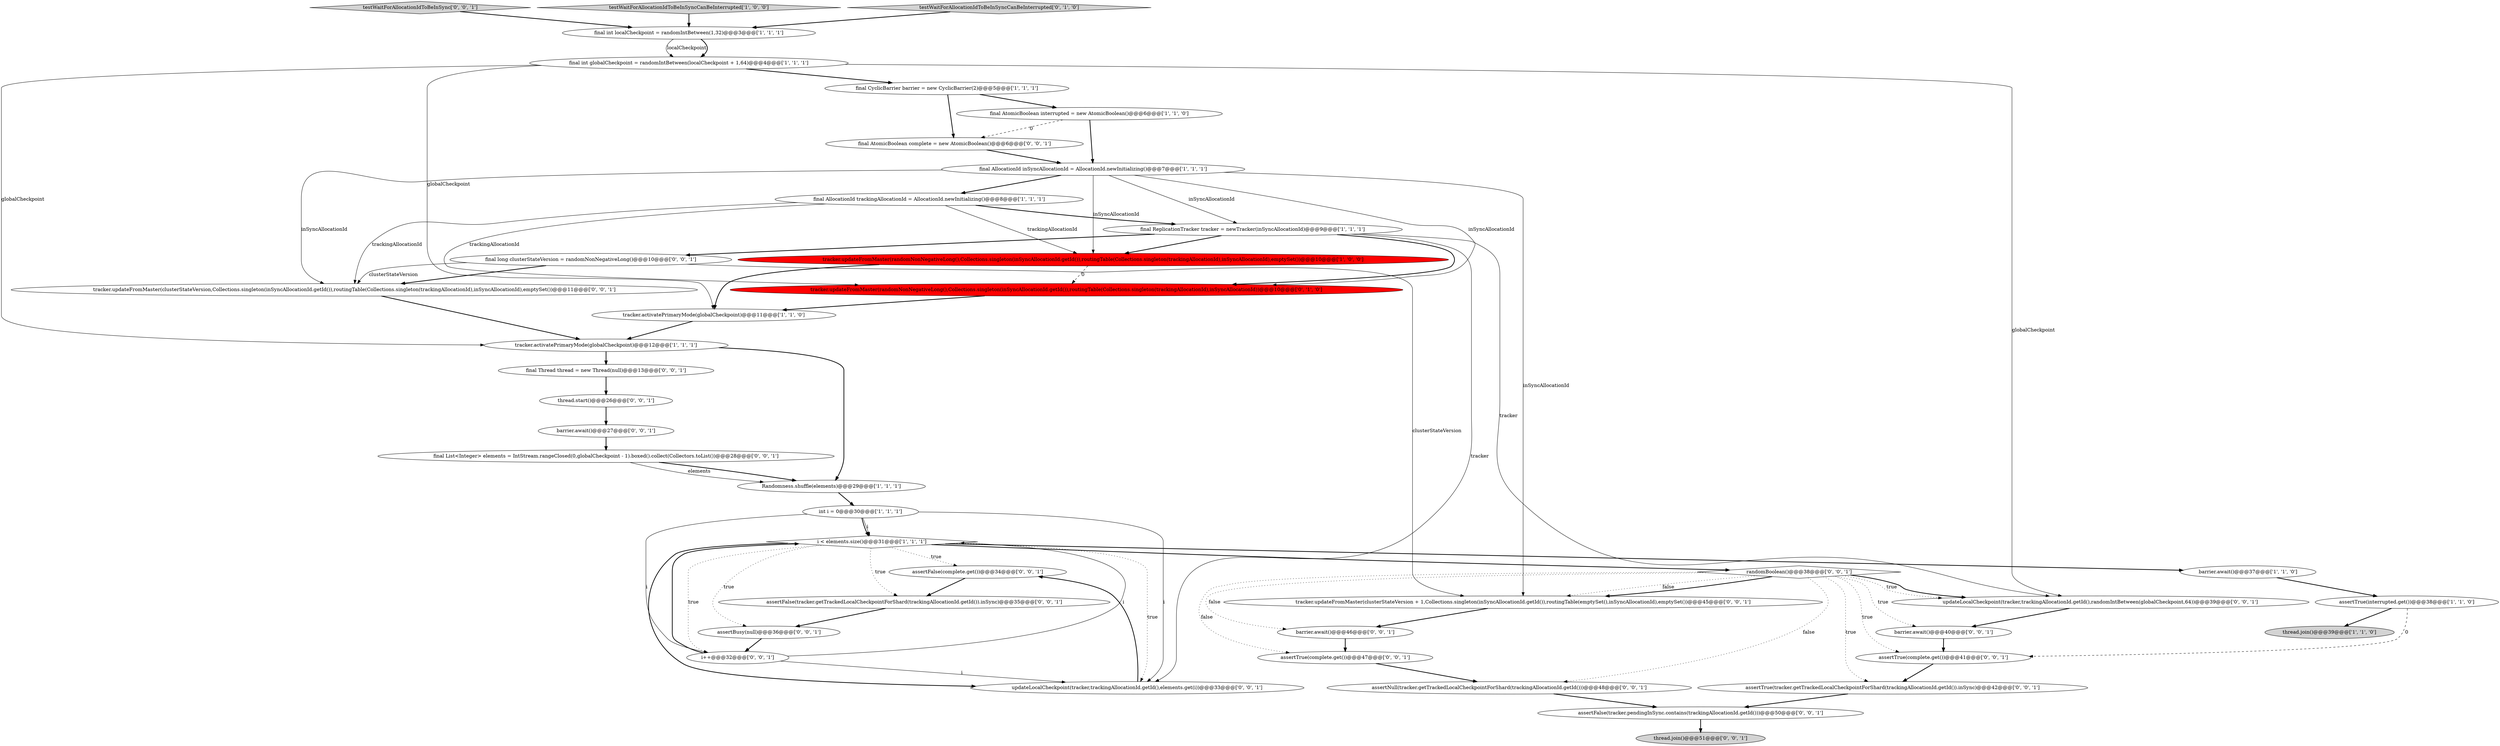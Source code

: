 digraph {
20 [style = filled, label = "thread.start()@@@26@@@['0', '0', '1']", fillcolor = white, shape = ellipse image = "AAA0AAABBB3BBB"];
26 [style = filled, label = "assertFalse(tracker.pendingInSync.contains(trackingAllocationId.getId()))@@@50@@@['0', '0', '1']", fillcolor = white, shape = ellipse image = "AAA0AAABBB3BBB"];
15 [style = filled, label = "final ReplicationTracker tracker = newTracker(inSyncAllocationId)@@@9@@@['1', '1', '1']", fillcolor = white, shape = ellipse image = "AAA0AAABBB1BBB"];
14 [style = filled, label = "assertTrue(interrupted.get())@@@38@@@['1', '1', '0']", fillcolor = white, shape = ellipse image = "AAA0AAABBB1BBB"];
30 [style = filled, label = "randomBoolean()@@@38@@@['0', '0', '1']", fillcolor = white, shape = diamond image = "AAA0AAABBB3BBB"];
36 [style = filled, label = "testWaitForAllocationIdToBeInSync['0', '0', '1']", fillcolor = lightgray, shape = diamond image = "AAA0AAABBB3BBB"];
7 [style = filled, label = "final AtomicBoolean interrupted = new AtomicBoolean()@@@6@@@['1', '1', '0']", fillcolor = white, shape = ellipse image = "AAA0AAABBB1BBB"];
37 [style = filled, label = "assertFalse(complete.get())@@@34@@@['0', '0', '1']", fillcolor = white, shape = ellipse image = "AAA0AAABBB3BBB"];
8 [style = filled, label = "Randomness.shuffle(elements)@@@29@@@['1', '1', '1']", fillcolor = white, shape = ellipse image = "AAA0AAABBB1BBB"];
3 [style = filled, label = "i < elements.size()@@@31@@@['1', '1', '1']", fillcolor = white, shape = diamond image = "AAA0AAABBB1BBB"];
19 [style = filled, label = "updateLocalCheckpoint(tracker,trackingAllocationId.getId(),randomIntBetween(globalCheckpoint,64))@@@39@@@['0', '0', '1']", fillcolor = white, shape = ellipse image = "AAA0AAABBB3BBB"];
24 [style = filled, label = "assertTrue(tracker.getTrackedLocalCheckpointForShard(trackingAllocationId.getId()).inSync)@@@42@@@['0', '0', '1']", fillcolor = white, shape = ellipse image = "AAA0AAABBB3BBB"];
34 [style = filled, label = "final Thread thread = new Thread(null)@@@13@@@['0', '0', '1']", fillcolor = white, shape = ellipse image = "AAA0AAABBB3BBB"];
13 [style = filled, label = "tracker.activatePrimaryMode(globalCheckpoint)@@@12@@@['1', '1', '1']", fillcolor = white, shape = ellipse image = "AAA0AAABBB1BBB"];
1 [style = filled, label = "barrier.await()@@@37@@@['1', '1', '0']", fillcolor = white, shape = ellipse image = "AAA0AAABBB1BBB"];
0 [style = filled, label = "tracker.updateFromMaster(randomNonNegativeLong(),Collections.singleton(inSyncAllocationId.getId()),routingTable(Collections.singleton(trackingAllocationId),inSyncAllocationId),emptySet())@@@10@@@['1', '0', '0']", fillcolor = red, shape = ellipse image = "AAA1AAABBB1BBB"];
4 [style = filled, label = "final int globalCheckpoint = randomIntBetween(localCheckpoint + 1,64)@@@4@@@['1', '1', '1']", fillcolor = white, shape = ellipse image = "AAA0AAABBB1BBB"];
42 [style = filled, label = "assertFalse(tracker.getTrackedLocalCheckpointForShard(trackingAllocationId.getId()).inSync)@@@35@@@['0', '0', '1']", fillcolor = white, shape = ellipse image = "AAA0AAABBB3BBB"];
9 [style = filled, label = "testWaitForAllocationIdToBeInSyncCanBeInterrupted['1', '0', '0']", fillcolor = lightgray, shape = diamond image = "AAA0AAABBB1BBB"];
32 [style = filled, label = "updateLocalCheckpoint(tracker,trackingAllocationId.getId(),elements.get(i))@@@33@@@['0', '0', '1']", fillcolor = white, shape = ellipse image = "AAA0AAABBB3BBB"];
41 [style = filled, label = "tracker.updateFromMaster(clusterStateVersion + 1,Collections.singleton(inSyncAllocationId.getId()),routingTable(emptySet(),inSyncAllocationId),emptySet())@@@45@@@['0', '0', '1']", fillcolor = white, shape = ellipse image = "AAA0AAABBB3BBB"];
22 [style = filled, label = "final List<Integer> elements = IntStream.rangeClosed(0,globalCheckpoint - 1).boxed().collect(Collectors.toList())@@@28@@@['0', '0', '1']", fillcolor = white, shape = ellipse image = "AAA0AAABBB3BBB"];
27 [style = filled, label = "tracker.updateFromMaster(clusterStateVersion,Collections.singleton(inSyncAllocationId.getId()),routingTable(Collections.singleton(trackingAllocationId),inSyncAllocationId),emptySet())@@@11@@@['0', '0', '1']", fillcolor = white, shape = ellipse image = "AAA0AAABBB3BBB"];
40 [style = filled, label = "assertNull(tracker.getTrackedLocalCheckpointForShard(trackingAllocationId.getId()))@@@48@@@['0', '0', '1']", fillcolor = white, shape = ellipse image = "AAA0AAABBB3BBB"];
38 [style = filled, label = "assertBusy(null)@@@36@@@['0', '0', '1']", fillcolor = white, shape = ellipse image = "AAA0AAABBB3BBB"];
5 [style = filled, label = "int i = 0@@@30@@@['1', '1', '1']", fillcolor = white, shape = ellipse image = "AAA0AAABBB1BBB"];
18 [style = filled, label = "tracker.updateFromMaster(randomNonNegativeLong(),Collections.singleton(inSyncAllocationId.getId()),routingTable(Collections.singleton(trackingAllocationId),inSyncAllocationId))@@@10@@@['0', '1', '0']", fillcolor = red, shape = ellipse image = "AAA1AAABBB2BBB"];
28 [style = filled, label = "barrier.await()@@@46@@@['0', '0', '1']", fillcolor = white, shape = ellipse image = "AAA0AAABBB3BBB"];
29 [style = filled, label = "final AtomicBoolean complete = new AtomicBoolean()@@@6@@@['0', '0', '1']", fillcolor = white, shape = ellipse image = "AAA0AAABBB3BBB"];
25 [style = filled, label = "thread.join()@@@51@@@['0', '0', '1']", fillcolor = lightgray, shape = ellipse image = "AAA0AAABBB3BBB"];
16 [style = filled, label = "final CyclicBarrier barrier = new CyclicBarrier(2)@@@5@@@['1', '1', '1']", fillcolor = white, shape = ellipse image = "AAA0AAABBB1BBB"];
31 [style = filled, label = "barrier.await()@@@40@@@['0', '0', '1']", fillcolor = white, shape = ellipse image = "AAA0AAABBB3BBB"];
6 [style = filled, label = "thread.join()@@@39@@@['1', '1', '0']", fillcolor = lightgray, shape = ellipse image = "AAA0AAABBB1BBB"];
17 [style = filled, label = "testWaitForAllocationIdToBeInSyncCanBeInterrupted['0', '1', '0']", fillcolor = lightgray, shape = diamond image = "AAA0AAABBB2BBB"];
33 [style = filled, label = "assertTrue(complete.get())@@@47@@@['0', '0', '1']", fillcolor = white, shape = ellipse image = "AAA0AAABBB3BBB"];
39 [style = filled, label = "final long clusterStateVersion = randomNonNegativeLong()@@@10@@@['0', '0', '1']", fillcolor = white, shape = ellipse image = "AAA0AAABBB3BBB"];
10 [style = filled, label = "final AllocationId inSyncAllocationId = AllocationId.newInitializing()@@@7@@@['1', '1', '1']", fillcolor = white, shape = ellipse image = "AAA0AAABBB1BBB"];
11 [style = filled, label = "final AllocationId trackingAllocationId = AllocationId.newInitializing()@@@8@@@['1', '1', '1']", fillcolor = white, shape = ellipse image = "AAA0AAABBB1BBB"];
12 [style = filled, label = "final int localCheckpoint = randomIntBetween(1,32)@@@3@@@['1', '1', '1']", fillcolor = white, shape = ellipse image = "AAA0AAABBB1BBB"];
35 [style = filled, label = "barrier.await()@@@27@@@['0', '0', '1']", fillcolor = white, shape = ellipse image = "AAA0AAABBB3BBB"];
23 [style = filled, label = "assertTrue(complete.get())@@@41@@@['0', '0', '1']", fillcolor = white, shape = ellipse image = "AAA0AAABBB3BBB"];
21 [style = filled, label = "i++@@@32@@@['0', '0', '1']", fillcolor = white, shape = ellipse image = "AAA0AAABBB3BBB"];
2 [style = filled, label = "tracker.activatePrimaryMode(globalCheckpoint)@@@11@@@['1', '1', '0']", fillcolor = white, shape = ellipse image = "AAA0AAABBB1BBB"];
5->3 [style = bold, label=""];
27->13 [style = bold, label=""];
32->37 [style = bold, label=""];
34->20 [style = bold, label=""];
10->15 [style = solid, label="inSyncAllocationId"];
11->18 [style = solid, label="trackingAllocationId"];
16->7 [style = bold, label=""];
36->12 [style = bold, label=""];
41->28 [style = bold, label=""];
22->8 [style = bold, label=""];
15->0 [style = bold, label=""];
40->26 [style = bold, label=""];
10->41 [style = solid, label="inSyncAllocationId"];
30->33 [style = dotted, label="false"];
3->30 [style = bold, label=""];
4->16 [style = bold, label=""];
21->3 [style = bold, label=""];
3->42 [style = dotted, label="true"];
10->11 [style = bold, label=""];
13->34 [style = bold, label=""];
30->41 [style = bold, label=""];
5->3 [style = solid, label="i"];
39->41 [style = solid, label="clusterStateVersion"];
16->29 [style = bold, label=""];
4->19 [style = solid, label="globalCheckpoint"];
30->19 [style = dotted, label="true"];
39->27 [style = solid, label="clusterStateVersion"];
30->19 [style = bold, label=""];
30->28 [style = dotted, label="false"];
30->23 [style = dotted, label="true"];
22->8 [style = solid, label="elements"];
14->6 [style = bold, label=""];
30->41 [style = dotted, label="false"];
42->38 [style = bold, label=""];
21->32 [style = solid, label="i"];
3->1 [style = bold, label=""];
3->37 [style = dotted, label="true"];
10->0 [style = solid, label="inSyncAllocationId"];
15->32 [style = solid, label="tracker"];
24->26 [style = bold, label=""];
17->12 [style = bold, label=""];
14->23 [style = dashed, label="0"];
3->21 [style = dotted, label="true"];
3->38 [style = dotted, label="true"];
30->40 [style = dotted, label="false"];
11->0 [style = solid, label="trackingAllocationId"];
29->10 [style = bold, label=""];
9->12 [style = bold, label=""];
12->4 [style = solid, label="localCheckpoint"];
37->42 [style = bold, label=""];
30->31 [style = dotted, label="true"];
31->23 [style = bold, label=""];
3->32 [style = dotted, label="true"];
30->24 [style = dotted, label="true"];
11->27 [style = solid, label="trackingAllocationId"];
10->18 [style = solid, label="inSyncAllocationId"];
7->10 [style = bold, label=""];
19->31 [style = bold, label=""];
35->22 [style = bold, label=""];
26->25 [style = bold, label=""];
0->2 [style = bold, label=""];
4->2 [style = solid, label="globalCheckpoint"];
5->21 [style = solid, label="i"];
18->2 [style = bold, label=""];
39->27 [style = bold, label=""];
5->32 [style = solid, label="i"];
15->18 [style = bold, label=""];
11->15 [style = bold, label=""];
2->13 [style = bold, label=""];
23->24 [style = bold, label=""];
33->40 [style = bold, label=""];
15->19 [style = solid, label="tracker"];
8->5 [style = bold, label=""];
12->4 [style = bold, label=""];
28->33 [style = bold, label=""];
10->27 [style = solid, label="inSyncAllocationId"];
15->39 [style = bold, label=""];
38->21 [style = bold, label=""];
0->18 [style = dashed, label="0"];
1->14 [style = bold, label=""];
7->29 [style = dashed, label="0"];
20->35 [style = bold, label=""];
4->13 [style = solid, label="globalCheckpoint"];
13->8 [style = bold, label=""];
3->32 [style = bold, label=""];
21->3 [style = solid, label="i"];
}
